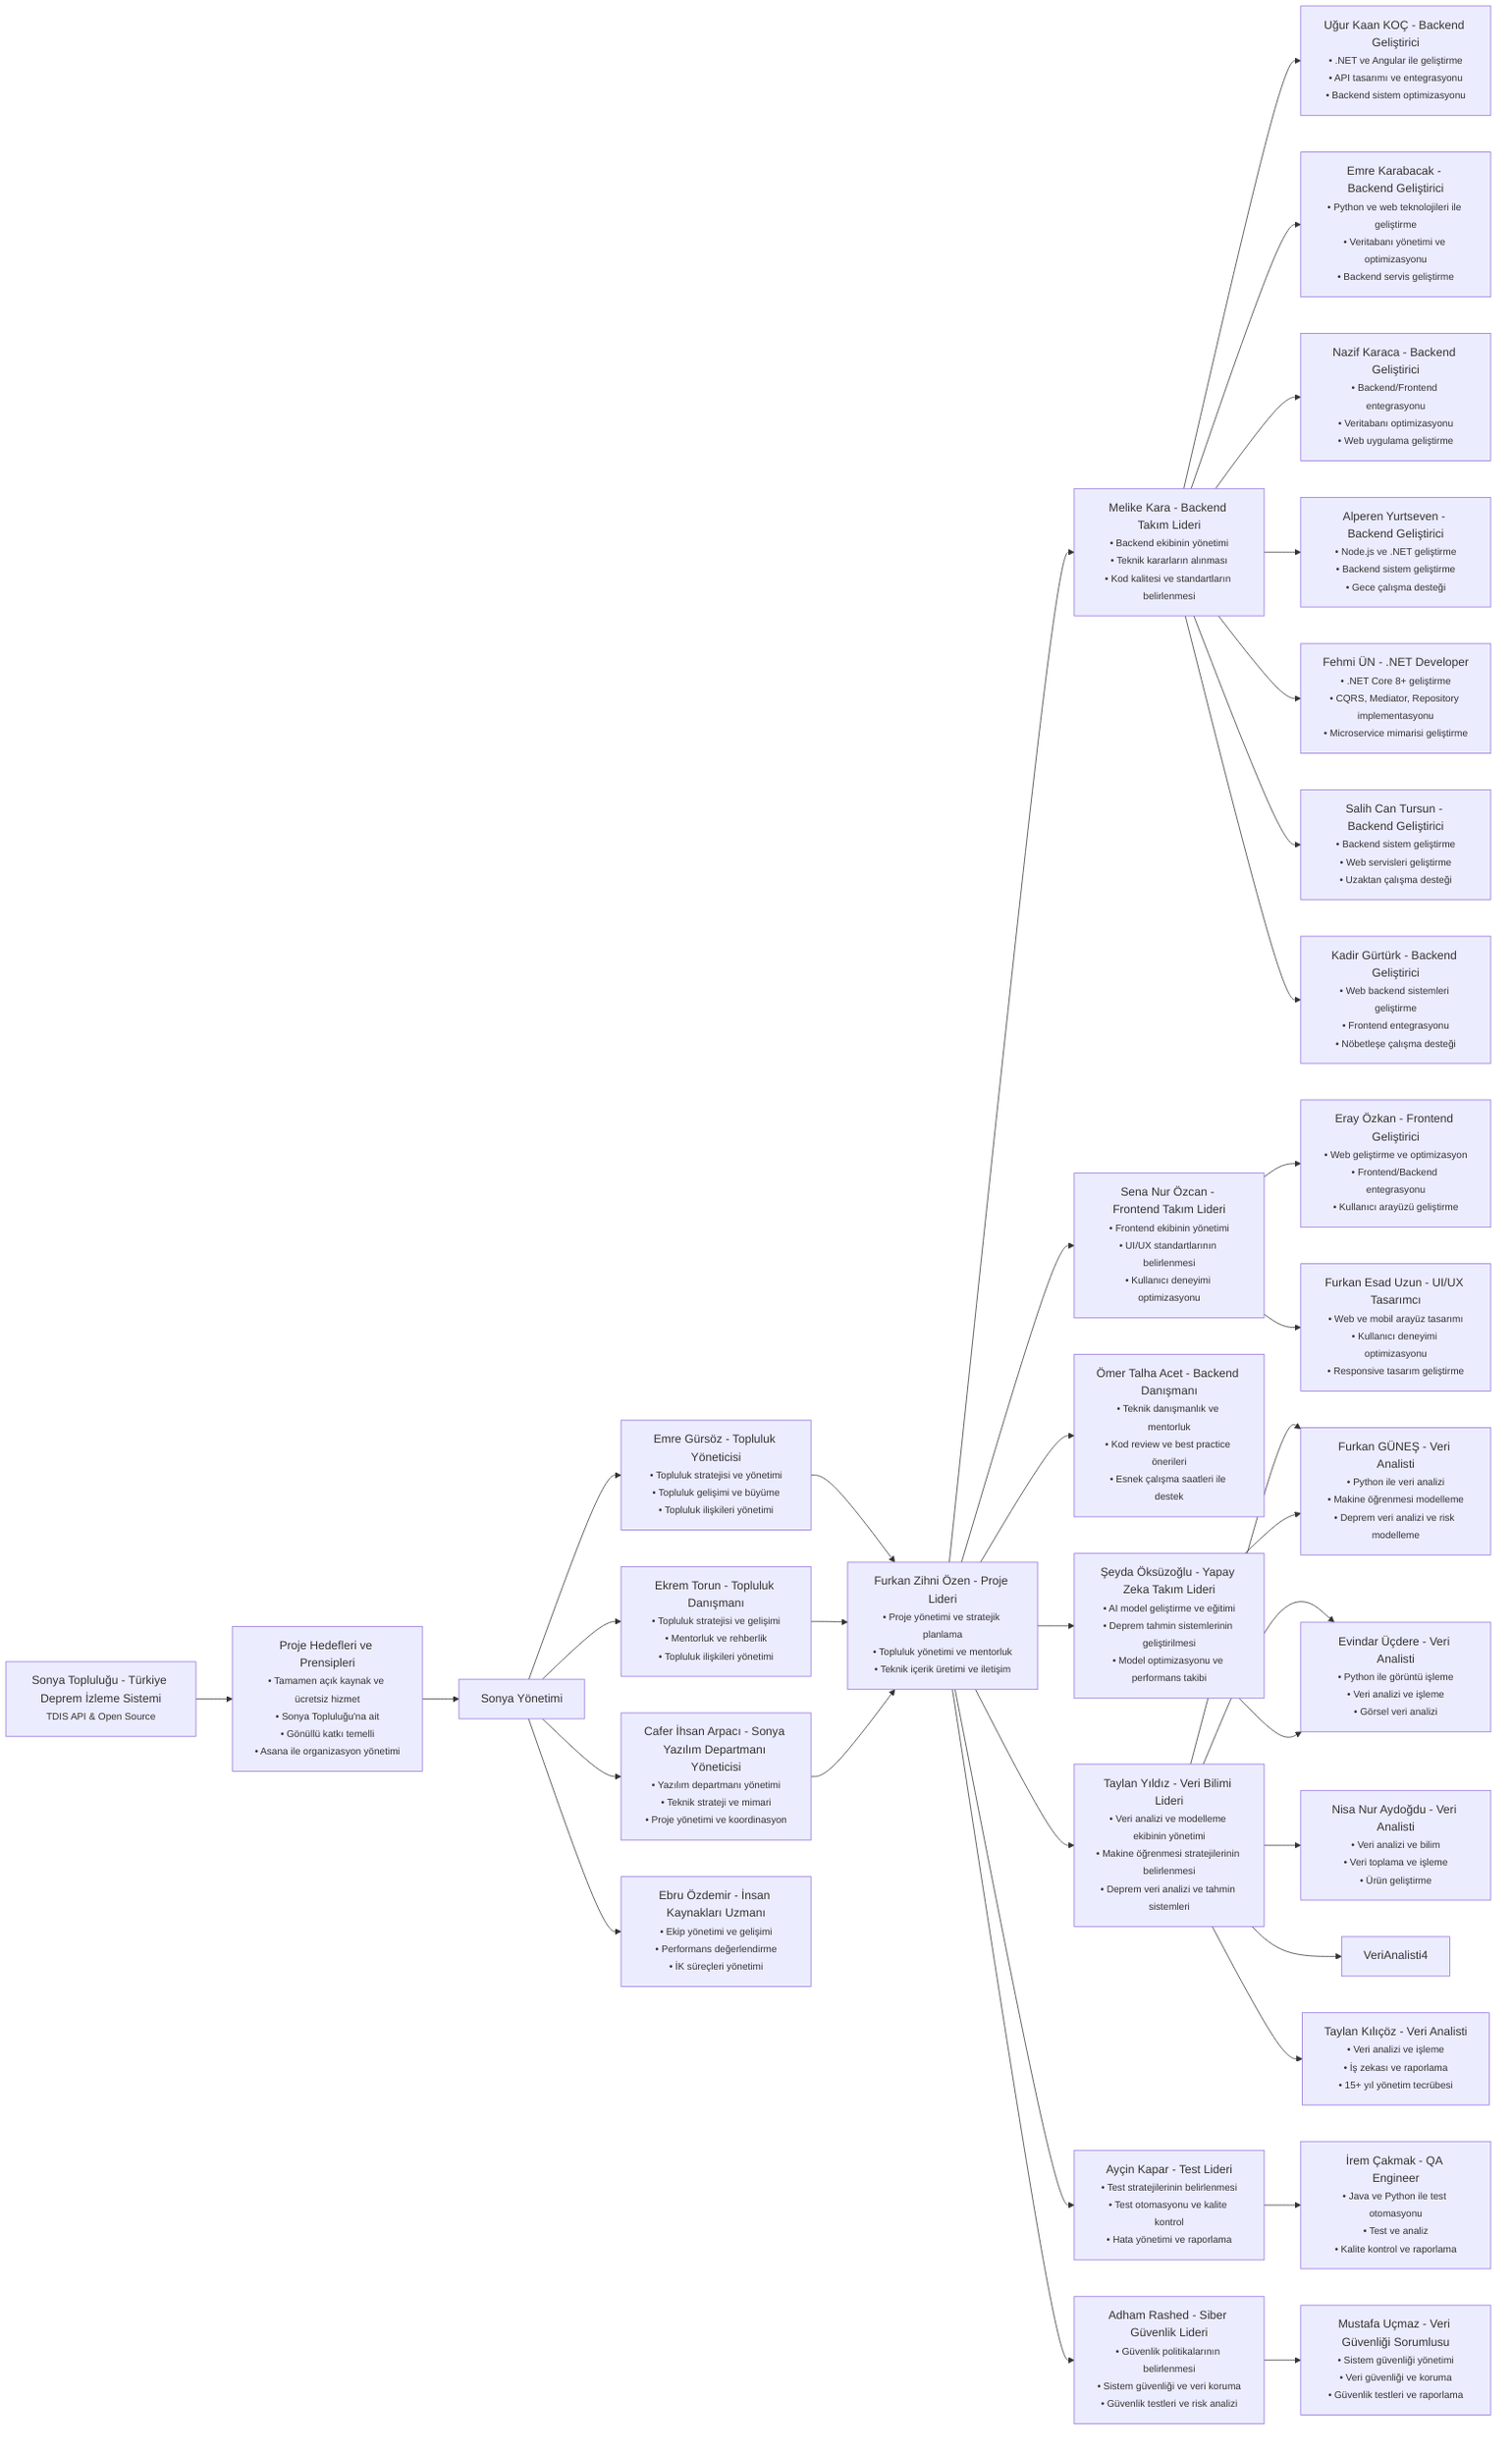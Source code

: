 graph LR
    %% Proje Başlığı ve Açıklaması
    ProjectTitle["Sonya Topluluğu - Türkiye Deprem İzleme Sistemi<br/><small>TDIS API & Open Source</small>"]:::projectTitle

    %% Sonya Yönetimi
    SonyaYonetimi["Sonya Yönetimi"]:::projectTitle
    
    %% Üst Yönetim
    ToplulukYoneticisi["Emre Gürsöz - Topluluk Yöneticisi<br/><small>• Topluluk stratejisi ve yönetimi<br/>• Topluluk gelişimi ve büyüme<br/>• Topluluk ilişkileri yönetimi</small>"]
    ToplulukDanismani["Ekrem Torun - Topluluk Danışmanı<br/><small>• Topluluk stratejisi ve gelişimi<br/>• Mentorluk ve rehberlik<br/>• Topluluk ilişkileri yönetimi</small>"]
    YazilimDepartmanYoneticisi["Cafer İhsan Arpacı - Sonya Yazılım Departmanı Yöneticisi<br/><small>• Yazılım departmanı yönetimi<br/>• Teknik strateji ve mimari<br/>• Proje yönetimi ve koordinasyon</small>"]
    
    %% Proje Lideri
    ProjeLideri["Furkan Zihni Özen - Proje Lideri<br/><small>• Proje yönetimi ve stratejik planlama<br/>• Topluluk yönetimi ve mentorluk<br/>• Teknik içerik üretimi ve iletişim</small>"]
    
    %% İnsan Kaynakları
    IKUzmani["Ebru Özdemir - İnsan Kaynakları Uzmanı<br/><small>• Ekip yönetimi ve gelişimi<br/>• Performans değerlendirme<br/>• İK süreçleri yönetimi</small>"]
    
    %% Veri Bilimi Lideri
    VeriBilimiLideri["Taylan Yıldız - Veri Bilimi Lideri<br/><small>• Veri analizi ve modelleme ekibinin yönetimi<br/>• Makine öğrenmesi stratejilerinin belirlenmesi<br/>• Deprem veri analizi ve tahmin sistemleri</small>"]
    
    %% Diğer Takım Liderleri
    BackendLideri["Melike Kara - Backend Takım Lideri<br/><small>• Backend ekibinin yönetimi<br/>• Teknik kararların alınması<br/>• Kod kalitesi ve standartların belirlenmesi</small>"]
    BackendDanismani["Ömer Talha Acet - Backend Danışmanı<br/><small>• Teknik danışmanlık ve mentorluk<br/>• Kod review ve best practice önerileri<br/>• Esnek çalışma saatleri ile destek</small>"]
    FrontendLideri["Sena Nur Özcan - Frontend Takım Lideri<br/><small>• Frontend ekibinin yönetimi<br/>• UI/UX standartlarının belirlenmesi<br/>• Kullanıcı deneyimi optimizasyonu</small>"]
    YapayZekaLideri["Şeyda Öksüzoğlu - Yapay Zeka Takım Lideri<br/><small>• AI model geliştirme ve eğitimi<br/>• Deprem tahmin sistemlerinin geliştirilmesi<br/>• Model optimizasyonu ve performans takibi</small>"]
    TestLideri["Ayçin Kapar - Test Lideri<br/><small>• Test stratejilerinin belirlenmesi<br/>• Test otomasyonu ve kalite kontrol<br/>• Hata yönetimi ve raporlama</small>"]
    GuvenlikLideri["Adham Rashed - Siber Güvenlik Lideri<br/><small>• Güvenlik politikalarının belirlenmesi<br/>• Sistem güvenliği ve veri koruma<br/>• Güvenlik testleri ve risk analizi</small>"]
    
    %% Takım Üyeleri
    %% Backend Takımı
    BackendGelistirici1["Uğur Kaan KOÇ - Backend Geliştirici<br/><small>• .NET ve Angular ile geliştirme<br/>• API tasarımı ve entegrasyonu<br/>• Backend sistem optimizasyonu</small>"]
    BackendGelistirici2["Emre Karabacak - Backend Geliştirici<br/><small>• Python ve web teknolojileri ile geliştirme<br/>• Veritabanı yönetimi ve optimizasyonu<br/>• Backend servis geliştirme</small>"]
    BackendGelistirici3["Nazif Karaca - Backend Geliştirici<br/><small>• Backend/Frontend entegrasyonu<br/>• Veritabanı optimizasyonu<br/>• Web uygulama geliştirme</small>"]
    BackendGelistirici4["Alperen Yurtseven - Backend Geliştirici<br/><small>• Node.js ve .NET geliştirme<br/>• Backend sistem geliştirme<br/>• Gece çalışma desteği</small>"]
    BackendGelistirici5["Fehmi ÜN - .NET Developer<br/><small>• .NET Core 8+ geliştirme<br/>• CQRS, Mediator, Repository implementasyonu<br/>• Microservice mimarisi geliştirme</small>"]
    BackendGelistirici6["Salih Can Tursun - Backend Geliştirici<br/><small>• Backend sistem geliştirme<br/>• Web servisleri geliştirme<br/>• Uzaktan çalışma desteği</small>"]
    BackendGelistirici7["Kadir Gürtürk - Backend Geliştirici<br/><small>• Web backend sistemleri geliştirme<br/>• Frontend entegrasyonu<br/>• Nöbetleşe çalışma desteği</small>"]
    
    %% Frontend Takımı
    FrontendGelistirici1["Eray Özkan - Frontend Geliştirici<br/><small>• Web geliştirme ve optimizasyon<br/>• Frontend/Backend entegrasyonu<br/>• Kullanıcı arayüzü geliştirme</small>"]
    UIUXTasarimci["Furkan Esad Uzun - UI/UX Tasarımcı<br/><small>• Web ve mobil arayüz tasarımı<br/>• Kullanıcı deneyimi optimizasyonu<br/>• Responsive tasarım geliştirme</small>"]
    
    %% Veri Bilimi Takımı
    VeriAnalisti1["Furkan GÜNEŞ - Veri Analisti<br/><small>• Python ile veri analizi<br/>• Makine öğrenmesi modelleme<br/>• Deprem veri analizi ve risk modelleme</small>"]
    VeriAnalisti2["Evindar Üçdere - Veri Analisti<br/><small>• Python ile görüntü işleme<br/>• Veri analizi ve işleme<br/>• Görsel veri analizi</small>"]
    VeriAnalisti3["Nisa Nur Aydoğdu - Veri Analisti<br/><small>• Veri analizi ve bilim<br/>• Veri toplama ve işleme<br/>• Ürün geliştirme</small>"]
    VeriAnalisti5["Taylan Kılıçöz - Veri Analisti<br/><small>• Veri analizi ve işleme<br/>• İş zekası ve raporlama<br/>• 15+ yıl yönetim tecrübesi</small>"]
    
    %% Test Takımı
    KaliteGuvenceUzmani["İrem Çakmak - QA Engineer<br/><small>• Java ve Python ile test otomasyonu<br/>• Test ve analiz<br/>• Kalite kontrol ve raporlama</small>"]
    
    %% Siber Güvenlik Takımı
    VeriGuvenligiSorumlusu["Mustafa Uçmaz - Veri Güvenliği Sorumlusu<br/><small>• Sistem güvenliği yönetimi<br/>• Veri güvenliği ve koruma<br/>• Güvenlik testleri ve raporlama</small>"]
    
    %% Proje Hedefleri ve Prensipleri
    ProjeHedefleri["Proje Hedefleri ve Prensipleri<br/><small>• Tamamen açık kaynak ve ücretsiz hizmet<br/>• Sonya Topluluğu'na ait<br/>• Gönüllü katkı temelli<br/>• Asana ile organizasyon yönetimi</small>"]:::projectGoals

    %% Hiyerarşik Bağlantılar
    ProjectTitle --> ProjeHedefleri
    ProjeHedefleri --> SonyaYonetimi
    
    SonyaYonetimi --> ToplulukYoneticisi
    SonyaYonetimi --> ToplulukDanismani
    SonyaYonetimi --> YazilimDepartmanYoneticisi
    SonyaYonetimi --> IKUzmani
    
    ToplulukYoneticisi --> ProjeLideri
    ToplulukDanismani --> ProjeLideri
    YazilimDepartmanYoneticisi --> ProjeLideri
    
    ProjeLideri --> BackendLideri
    ProjeLideri --> BackendDanismani
    ProjeLideri --> FrontendLideri
    ProjeLideri --> VeriBilimiLideri
    ProjeLideri --> YapayZekaLideri
    ProjeLideri --> TestLideri
    ProjeLideri --> GuvenlikLideri
    
    %% Takım Bağlantıları
    BackendLideri --> BackendGelistirici1
    BackendLideri --> BackendGelistirici2
    BackendLideri --> BackendGelistirici3
    BackendLideri --> BackendGelistirici4
    BackendLideri --> BackendGelistirici5
    BackendLideri --> BackendGelistirici6
    BackendLideri --> BackendGelistirici7
    
    FrontendLideri --> FrontendGelistirici1
    FrontendLideri --> UIUXTasarimci
    
    VeriBilimiLideri --> VeriAnalisti1
    VeriBilimiLideri --> VeriAnalisti2
    VeriBilimiLideri --> VeriAnalisti3
    VeriBilimiLideri --> VeriAnalisti4
    VeriBilimiLideri --> VeriAnalisti5
    
    YapayZekaLideri --> VeriAnalisti1
    YapayZekaLideri --> VeriAnalisti2
    
    TestLideri --> KaliteGuvenceUzmani
    
    GuvenlikLideri --> VeriGuvenligiSorumlusu